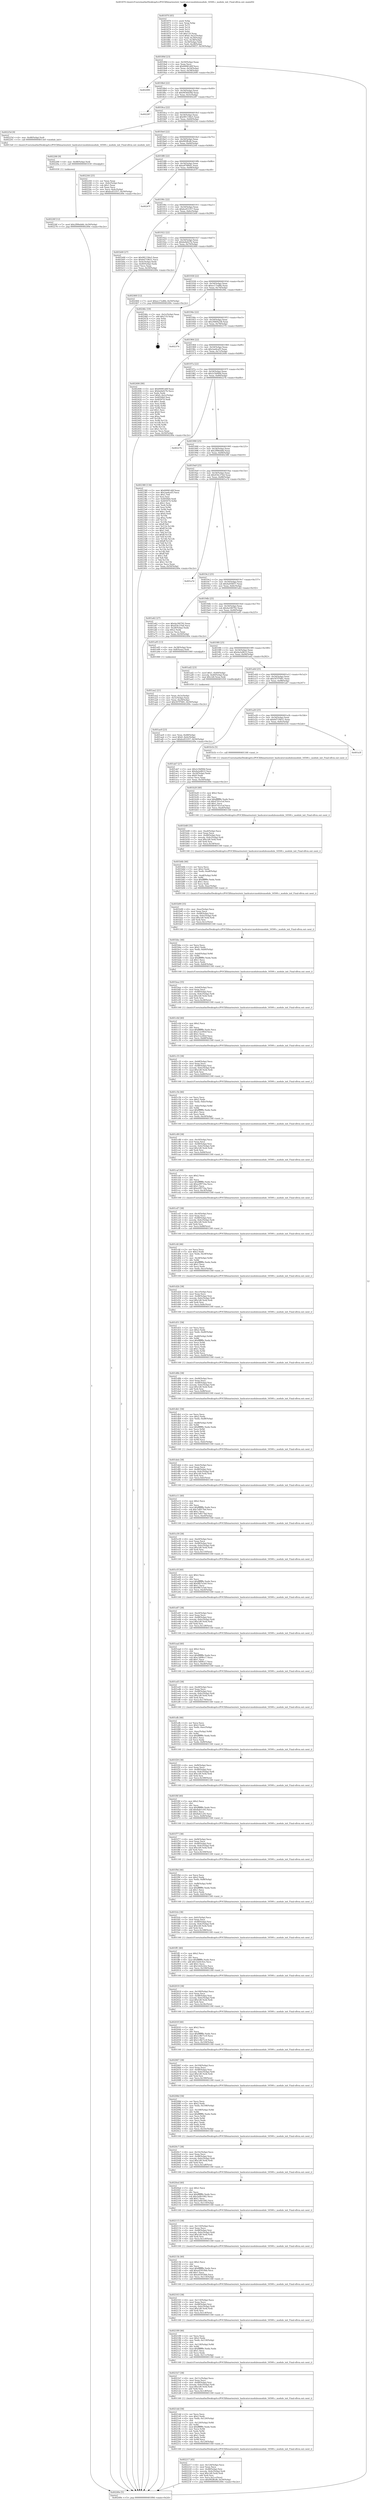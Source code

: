 digraph "0x401870" {
  label = "0x401870 (/mnt/c/Users/mathe/Desktop/tcc/POCII/binaries/extr_hashcatsrcmodulesmodule_16500.c_module_init_Final-ollvm.out::main(0))"
  labelloc = "t"
  node[shape=record]

  Entry [label="",width=0.3,height=0.3,shape=circle,fillcolor=black,style=filled]
  "0x40189d" [label="{
     0x40189d [23]\l
     | [instrs]\l
     &nbsp;&nbsp;0x40189d \<+3\>: mov -0x50(%rbp),%eax\l
     &nbsp;&nbsp;0x4018a0 \<+2\>: mov %eax,%ecx\l
     &nbsp;&nbsp;0x4018a2 \<+6\>: sub $0x84961d0f,%ecx\l
     &nbsp;&nbsp;0x4018a8 \<+3\>: mov %eax,-0x54(%rbp)\l
     &nbsp;&nbsp;0x4018ab \<+3\>: mov %ecx,-0x58(%rbp)\l
     &nbsp;&nbsp;0x4018ae \<+6\>: je 0000000000402490 \<main+0xc20\>\l
  }"]
  "0x402490" [label="{
     0x402490\l
  }", style=dashed]
  "0x4018b4" [label="{
     0x4018b4 [22]\l
     | [instrs]\l
     &nbsp;&nbsp;0x4018b4 \<+5\>: jmp 00000000004018b9 \<main+0x49\>\l
     &nbsp;&nbsp;0x4018b9 \<+3\>: mov -0x54(%rbp),%eax\l
     &nbsp;&nbsp;0x4018bc \<+5\>: sub $0x9456d59d,%eax\l
     &nbsp;&nbsp;0x4018c1 \<+3\>: mov %eax,-0x5c(%rbp)\l
     &nbsp;&nbsp;0x4018c4 \<+6\>: je 0000000000402287 \<main+0xa17\>\l
  }"]
  Exit [label="",width=0.3,height=0.3,shape=circle,fillcolor=black,style=filled,peripheries=2]
  "0x402287" [label="{
     0x402287\l
  }", style=dashed]
  "0x4018ca" [label="{
     0x4018ca [22]\l
     | [instrs]\l
     &nbsp;&nbsp;0x4018ca \<+5\>: jmp 00000000004018cf \<main+0x5f\>\l
     &nbsp;&nbsp;0x4018cf \<+3\>: mov -0x54(%rbp),%eax\l
     &nbsp;&nbsp;0x4018d2 \<+5\>: sub $0x991336e5,%eax\l
     &nbsp;&nbsp;0x4018d7 \<+3\>: mov %eax,-0x60(%rbp)\l
     &nbsp;&nbsp;0x4018da \<+6\>: je 000000000040225d \<main+0x9ed\>\l
  }"]
  "0x40226f" [label="{
     0x40226f [12]\l
     | [instrs]\l
     &nbsp;&nbsp;0x40226f \<+7\>: movl $0x2f99eb8d,-0x50(%rbp)\l
     &nbsp;&nbsp;0x402276 \<+5\>: jmp 000000000040249e \<main+0xc2e\>\l
  }"]
  "0x40225d" [label="{
     0x40225d [9]\l
     | [instrs]\l
     &nbsp;&nbsp;0x40225d \<+4\>: mov -0x48(%rbp),%rdi\l
     &nbsp;&nbsp;0x402261 \<+5\>: call 00000000004013e0 \<module_init\>\l
     | [calls]\l
     &nbsp;&nbsp;0x4013e0 \{1\} (/mnt/c/Users/mathe/Desktop/tcc/POCII/binaries/extr_hashcatsrcmodulesmodule_16500.c_module_init_Final-ollvm.out::module_init)\l
  }"]
  "0x4018e0" [label="{
     0x4018e0 [22]\l
     | [instrs]\l
     &nbsp;&nbsp;0x4018e0 \<+5\>: jmp 00000000004018e5 \<main+0x75\>\l
     &nbsp;&nbsp;0x4018e5 \<+3\>: mov -0x54(%rbp),%eax\l
     &nbsp;&nbsp;0x4018e8 \<+5\>: sub $0x992ffcd6,%eax\l
     &nbsp;&nbsp;0x4018ed \<+3\>: mov %eax,-0x64(%rbp)\l
     &nbsp;&nbsp;0x4018f0 \<+6\>: je 0000000000402244 \<main+0x9d4\>\l
  }"]
  "0x402266" [label="{
     0x402266 [9]\l
     | [instrs]\l
     &nbsp;&nbsp;0x402266 \<+4\>: mov -0x48(%rbp),%rdi\l
     &nbsp;&nbsp;0x40226a \<+5\>: call 0000000000401030 \<free@plt\>\l
     | [calls]\l
     &nbsp;&nbsp;0x401030 \{1\} (unknown)\l
  }"]
  "0x402244" [label="{
     0x402244 [25]\l
     | [instrs]\l
     &nbsp;&nbsp;0x402244 \<+2\>: xor %eax,%eax\l
     &nbsp;&nbsp;0x402246 \<+3\>: mov -0x4c(%rbp),%ecx\l
     &nbsp;&nbsp;0x402249 \<+3\>: sub $0x1,%eax\l
     &nbsp;&nbsp;0x40224c \<+2\>: sub %eax,%ecx\l
     &nbsp;&nbsp;0x40224e \<+3\>: mov %ecx,-0x4c(%rbp)\l
     &nbsp;&nbsp;0x402251 \<+7\>: movl $0xbcd53357,-0x50(%rbp)\l
     &nbsp;&nbsp;0x402258 \<+5\>: jmp 000000000040249e \<main+0xc2e\>\l
  }"]
  "0x4018f6" [label="{
     0x4018f6 [22]\l
     | [instrs]\l
     &nbsp;&nbsp;0x4018f6 \<+5\>: jmp 00000000004018fb \<main+0x8b\>\l
     &nbsp;&nbsp;0x4018fb \<+3\>: mov -0x54(%rbp),%eax\l
     &nbsp;&nbsp;0x4018fe \<+5\>: sub $0xa978f0d1,%eax\l
     &nbsp;&nbsp;0x401903 \<+3\>: mov %eax,-0x68(%rbp)\l
     &nbsp;&nbsp;0x401906 \<+6\>: je 000000000040247f \<main+0xc0f\>\l
  }"]
  "0x402217" [label="{
     0x402217 [45]\l
     | [instrs]\l
     &nbsp;&nbsp;0x402217 \<+6\>: mov -0x124(%rbp),%ecx\l
     &nbsp;&nbsp;0x40221d \<+3\>: imul %eax,%ecx\l
     &nbsp;&nbsp;0x402220 \<+4\>: mov -0x48(%rbp),%rsi\l
     &nbsp;&nbsp;0x402224 \<+4\>: movslq -0x4c(%rbp),%rdi\l
     &nbsp;&nbsp;0x402228 \<+7\>: imul $0x1d0,%rdi,%rdi\l
     &nbsp;&nbsp;0x40222f \<+3\>: add %rdi,%rsi\l
     &nbsp;&nbsp;0x402232 \<+6\>: mov %ecx,0x1cc(%rsi)\l
     &nbsp;&nbsp;0x402238 \<+7\>: movl $0x992ffcd6,-0x50(%rbp)\l
     &nbsp;&nbsp;0x40223f \<+5\>: jmp 000000000040249e \<main+0xc2e\>\l
  }"]
  "0x40247f" [label="{
     0x40247f\l
  }", style=dashed]
  "0x40190c" [label="{
     0x40190c [22]\l
     | [instrs]\l
     &nbsp;&nbsp;0x40190c \<+5\>: jmp 0000000000401911 \<main+0xa1\>\l
     &nbsp;&nbsp;0x401911 \<+3\>: mov -0x54(%rbp),%eax\l
     &nbsp;&nbsp;0x401914 \<+5\>: sub $0xbcd53357,%eax\l
     &nbsp;&nbsp;0x401919 \<+3\>: mov %eax,-0x6c(%rbp)\l
     &nbsp;&nbsp;0x40191c \<+6\>: je 0000000000401b00 \<main+0x290\>\l
  }"]
  "0x4021dd" [label="{
     0x4021dd [58]\l
     | [instrs]\l
     &nbsp;&nbsp;0x4021dd \<+2\>: xor %ecx,%ecx\l
     &nbsp;&nbsp;0x4021df \<+5\>: mov $0x2,%edx\l
     &nbsp;&nbsp;0x4021e4 \<+6\>: mov %edx,-0x120(%rbp)\l
     &nbsp;&nbsp;0x4021ea \<+1\>: cltd\l
     &nbsp;&nbsp;0x4021eb \<+7\>: mov -0x120(%rbp),%r8d\l
     &nbsp;&nbsp;0x4021f2 \<+3\>: idiv %r8d\l
     &nbsp;&nbsp;0x4021f5 \<+6\>: imul $0xfffffffe,%edx,%edx\l
     &nbsp;&nbsp;0x4021fb \<+3\>: mov %ecx,%r9d\l
     &nbsp;&nbsp;0x4021fe \<+3\>: sub %edx,%r9d\l
     &nbsp;&nbsp;0x402201 \<+2\>: mov %ecx,%edx\l
     &nbsp;&nbsp;0x402203 \<+3\>: sub $0x1,%edx\l
     &nbsp;&nbsp;0x402206 \<+3\>: add %edx,%r9d\l
     &nbsp;&nbsp;0x402209 \<+3\>: sub %r9d,%ecx\l
     &nbsp;&nbsp;0x40220c \<+6\>: mov %ecx,-0x124(%rbp)\l
     &nbsp;&nbsp;0x402212 \<+5\>: call 0000000000401160 \<next_i\>\l
     | [calls]\l
     &nbsp;&nbsp;0x401160 \{1\} (/mnt/c/Users/mathe/Desktop/tcc/POCII/binaries/extr_hashcatsrcmodulesmodule_16500.c_module_init_Final-ollvm.out::next_i)\l
  }"]
  "0x401b00" [label="{
     0x401b00 [27]\l
     | [instrs]\l
     &nbsp;&nbsp;0x401b00 \<+5\>: mov $0x991336e5,%eax\l
     &nbsp;&nbsp;0x401b05 \<+5\>: mov $0x6d719b51,%ecx\l
     &nbsp;&nbsp;0x401b0a \<+3\>: mov -0x4c(%rbp),%edx\l
     &nbsp;&nbsp;0x401b0d \<+3\>: cmp -0x40(%rbp),%edx\l
     &nbsp;&nbsp;0x401b10 \<+3\>: cmovl %ecx,%eax\l
     &nbsp;&nbsp;0x401b13 \<+3\>: mov %eax,-0x50(%rbp)\l
     &nbsp;&nbsp;0x401b16 \<+5\>: jmp 000000000040249e \<main+0xc2e\>\l
  }"]
  "0x401922" [label="{
     0x401922 [22]\l
     | [instrs]\l
     &nbsp;&nbsp;0x401922 \<+5\>: jmp 0000000000401927 \<main+0xb7\>\l
     &nbsp;&nbsp;0x401927 \<+3\>: mov -0x54(%rbp),%eax\l
     &nbsp;&nbsp;0x40192a \<+5\>: sub $0xbefa027b,%eax\l
     &nbsp;&nbsp;0x40192f \<+3\>: mov %eax,-0x70(%rbp)\l
     &nbsp;&nbsp;0x401932 \<+6\>: je 0000000000402460 \<main+0xbf0\>\l
  }"]
  "0x4021b7" [label="{
     0x4021b7 [38]\l
     | [instrs]\l
     &nbsp;&nbsp;0x4021b7 \<+6\>: mov -0x11c(%rbp),%ecx\l
     &nbsp;&nbsp;0x4021bd \<+3\>: imul %eax,%ecx\l
     &nbsp;&nbsp;0x4021c0 \<+4\>: mov -0x48(%rbp),%rsi\l
     &nbsp;&nbsp;0x4021c4 \<+4\>: movslq -0x4c(%rbp),%rdi\l
     &nbsp;&nbsp;0x4021c8 \<+7\>: imul $0x1d0,%rdi,%rdi\l
     &nbsp;&nbsp;0x4021cf \<+3\>: add %rdi,%rsi\l
     &nbsp;&nbsp;0x4021d2 \<+6\>: mov %ecx,0x1c8(%rsi)\l
     &nbsp;&nbsp;0x4021d8 \<+5\>: call 0000000000401160 \<next_i\>\l
     | [calls]\l
     &nbsp;&nbsp;0x401160 \{1\} (/mnt/c/Users/mathe/Desktop/tcc/POCII/binaries/extr_hashcatsrcmodulesmodule_16500.c_module_init_Final-ollvm.out::next_i)\l
  }"]
  "0x402460" [label="{
     0x402460 [12]\l
     | [instrs]\l
     &nbsp;&nbsp;0x402460 \<+7\>: movl $0xec17ed6b,-0x50(%rbp)\l
     &nbsp;&nbsp;0x402467 \<+5\>: jmp 000000000040249e \<main+0xc2e\>\l
  }"]
  "0x401938" [label="{
     0x401938 [22]\l
     | [instrs]\l
     &nbsp;&nbsp;0x401938 \<+5\>: jmp 000000000040193d \<main+0xcd\>\l
     &nbsp;&nbsp;0x40193d \<+3\>: mov -0x54(%rbp),%eax\l
     &nbsp;&nbsp;0x401940 \<+5\>: sub $0xec17ed6b,%eax\l
     &nbsp;&nbsp;0x401945 \<+3\>: mov %eax,-0x74(%rbp)\l
     &nbsp;&nbsp;0x401948 \<+6\>: je 000000000040246c \<main+0xbfc\>\l
  }"]
  "0x402189" [label="{
     0x402189 [46]\l
     | [instrs]\l
     &nbsp;&nbsp;0x402189 \<+2\>: xor %ecx,%ecx\l
     &nbsp;&nbsp;0x40218b \<+5\>: mov $0x2,%edx\l
     &nbsp;&nbsp;0x402190 \<+6\>: mov %edx,-0x118(%rbp)\l
     &nbsp;&nbsp;0x402196 \<+1\>: cltd\l
     &nbsp;&nbsp;0x402197 \<+7\>: mov -0x118(%rbp),%r8d\l
     &nbsp;&nbsp;0x40219e \<+3\>: idiv %r8d\l
     &nbsp;&nbsp;0x4021a1 \<+6\>: imul $0xfffffffe,%edx,%edx\l
     &nbsp;&nbsp;0x4021a7 \<+3\>: sub $0x1,%ecx\l
     &nbsp;&nbsp;0x4021aa \<+2\>: sub %ecx,%edx\l
     &nbsp;&nbsp;0x4021ac \<+6\>: mov %edx,-0x11c(%rbp)\l
     &nbsp;&nbsp;0x4021b2 \<+5\>: call 0000000000401160 \<next_i\>\l
     | [calls]\l
     &nbsp;&nbsp;0x401160 \{1\} (/mnt/c/Users/mathe/Desktop/tcc/POCII/binaries/extr_hashcatsrcmodulesmodule_16500.c_module_init_Final-ollvm.out::next_i)\l
  }"]
  "0x40246c" [label="{
     0x40246c [19]\l
     | [instrs]\l
     &nbsp;&nbsp;0x40246c \<+3\>: mov -0x2c(%rbp),%eax\l
     &nbsp;&nbsp;0x40246f \<+7\>: add $0x110,%rsp\l
     &nbsp;&nbsp;0x402476 \<+1\>: pop %rbx\l
     &nbsp;&nbsp;0x402477 \<+2\>: pop %r12\l
     &nbsp;&nbsp;0x402479 \<+2\>: pop %r14\l
     &nbsp;&nbsp;0x40247b \<+2\>: pop %r15\l
     &nbsp;&nbsp;0x40247d \<+1\>: pop %rbp\l
     &nbsp;&nbsp;0x40247e \<+1\>: ret\l
  }"]
  "0x40194e" [label="{
     0x40194e [22]\l
     | [instrs]\l
     &nbsp;&nbsp;0x40194e \<+5\>: jmp 0000000000401953 \<main+0xe3\>\l
     &nbsp;&nbsp;0x401953 \<+3\>: mov -0x54(%rbp),%eax\l
     &nbsp;&nbsp;0x401956 \<+5\>: sub $0x29d04238,%eax\l
     &nbsp;&nbsp;0x40195b \<+3\>: mov %eax,-0x78(%rbp)\l
     &nbsp;&nbsp;0x40195e \<+6\>: je 0000000000402374 \<main+0xb04\>\l
  }"]
  "0x402163" [label="{
     0x402163 [38]\l
     | [instrs]\l
     &nbsp;&nbsp;0x402163 \<+6\>: mov -0x114(%rbp),%ecx\l
     &nbsp;&nbsp;0x402169 \<+3\>: imul %eax,%ecx\l
     &nbsp;&nbsp;0x40216c \<+4\>: mov -0x48(%rbp),%rsi\l
     &nbsp;&nbsp;0x402170 \<+4\>: movslq -0x4c(%rbp),%rdi\l
     &nbsp;&nbsp;0x402174 \<+7\>: imul $0x1d0,%rdi,%rdi\l
     &nbsp;&nbsp;0x40217b \<+3\>: add %rdi,%rsi\l
     &nbsp;&nbsp;0x40217e \<+6\>: mov %ecx,0x1c4(%rsi)\l
     &nbsp;&nbsp;0x402184 \<+5\>: call 0000000000401160 \<next_i\>\l
     | [calls]\l
     &nbsp;&nbsp;0x401160 \{1\} (/mnt/c/Users/mathe/Desktop/tcc/POCII/binaries/extr_hashcatsrcmodulesmodule_16500.c_module_init_Final-ollvm.out::next_i)\l
  }"]
  "0x402374" [label="{
     0x402374\l
  }", style=dashed]
  "0x401964" [label="{
     0x401964 [22]\l
     | [instrs]\l
     &nbsp;&nbsp;0x401964 \<+5\>: jmp 0000000000401969 \<main+0xf9\>\l
     &nbsp;&nbsp;0x401969 \<+3\>: mov -0x54(%rbp),%eax\l
     &nbsp;&nbsp;0x40196c \<+5\>: sub $0x2ae6cef3,%eax\l
     &nbsp;&nbsp;0x401971 \<+3\>: mov %eax,-0x7c(%rbp)\l
     &nbsp;&nbsp;0x401974 \<+6\>: je 0000000000402406 \<main+0xb96\>\l
  }"]
  "0x40213b" [label="{
     0x40213b [40]\l
     | [instrs]\l
     &nbsp;&nbsp;0x40213b \<+5\>: mov $0x2,%ecx\l
     &nbsp;&nbsp;0x402140 \<+1\>: cltd\l
     &nbsp;&nbsp;0x402141 \<+2\>: idiv %ecx\l
     &nbsp;&nbsp;0x402143 \<+6\>: imul $0xfffffffe,%edx,%ecx\l
     &nbsp;&nbsp;0x402149 \<+6\>: add $0xa45910bb,%ecx\l
     &nbsp;&nbsp;0x40214f \<+3\>: add $0x1,%ecx\l
     &nbsp;&nbsp;0x402152 \<+6\>: sub $0xa45910bb,%ecx\l
     &nbsp;&nbsp;0x402158 \<+6\>: mov %ecx,-0x114(%rbp)\l
     &nbsp;&nbsp;0x40215e \<+5\>: call 0000000000401160 \<next_i\>\l
     | [calls]\l
     &nbsp;&nbsp;0x401160 \{1\} (/mnt/c/Users/mathe/Desktop/tcc/POCII/binaries/extr_hashcatsrcmodulesmodule_16500.c_module_init_Final-ollvm.out::next_i)\l
  }"]
  "0x402406" [label="{
     0x402406 [90]\l
     | [instrs]\l
     &nbsp;&nbsp;0x402406 \<+5\>: mov $0x84961d0f,%eax\l
     &nbsp;&nbsp;0x40240b \<+5\>: mov $0xbefa027b,%ecx\l
     &nbsp;&nbsp;0x402410 \<+2\>: xor %edx,%edx\l
     &nbsp;&nbsp;0x402412 \<+7\>: movl $0x0,-0x2c(%rbp)\l
     &nbsp;&nbsp;0x402419 \<+7\>: mov 0x4050b4,%esi\l
     &nbsp;&nbsp;0x402420 \<+7\>: mov 0x405074,%edi\l
     &nbsp;&nbsp;0x402427 \<+3\>: sub $0x1,%edx\l
     &nbsp;&nbsp;0x40242a \<+3\>: mov %esi,%r8d\l
     &nbsp;&nbsp;0x40242d \<+3\>: add %edx,%r8d\l
     &nbsp;&nbsp;0x402430 \<+4\>: imul %r8d,%esi\l
     &nbsp;&nbsp;0x402434 \<+3\>: and $0x1,%esi\l
     &nbsp;&nbsp;0x402437 \<+3\>: cmp $0x0,%esi\l
     &nbsp;&nbsp;0x40243a \<+4\>: sete %r9b\l
     &nbsp;&nbsp;0x40243e \<+3\>: cmp $0xa,%edi\l
     &nbsp;&nbsp;0x402441 \<+4\>: setl %r10b\l
     &nbsp;&nbsp;0x402445 \<+3\>: mov %r9b,%r11b\l
     &nbsp;&nbsp;0x402448 \<+3\>: and %r10b,%r11b\l
     &nbsp;&nbsp;0x40244b \<+3\>: xor %r10b,%r9b\l
     &nbsp;&nbsp;0x40244e \<+3\>: or %r9b,%r11b\l
     &nbsp;&nbsp;0x402451 \<+4\>: test $0x1,%r11b\l
     &nbsp;&nbsp;0x402455 \<+3\>: cmovne %ecx,%eax\l
     &nbsp;&nbsp;0x402458 \<+3\>: mov %eax,-0x50(%rbp)\l
     &nbsp;&nbsp;0x40245b \<+5\>: jmp 000000000040249e \<main+0xc2e\>\l
  }"]
  "0x40197a" [label="{
     0x40197a [22]\l
     | [instrs]\l
     &nbsp;&nbsp;0x40197a \<+5\>: jmp 000000000040197f \<main+0x10f\>\l
     &nbsp;&nbsp;0x40197f \<+3\>: mov -0x54(%rbp),%eax\l
     &nbsp;&nbsp;0x401982 \<+5\>: sub $0x2c5bf49d,%eax\l
     &nbsp;&nbsp;0x401987 \<+3\>: mov %eax,-0x80(%rbp)\l
     &nbsp;&nbsp;0x40198a \<+6\>: je 000000000040227b \<main+0xa0b\>\l
  }"]
  "0x402115" [label="{
     0x402115 [38]\l
     | [instrs]\l
     &nbsp;&nbsp;0x402115 \<+6\>: mov -0x110(%rbp),%ecx\l
     &nbsp;&nbsp;0x40211b \<+3\>: imul %eax,%ecx\l
     &nbsp;&nbsp;0x40211e \<+4\>: mov -0x48(%rbp),%rsi\l
     &nbsp;&nbsp;0x402122 \<+4\>: movslq -0x4c(%rbp),%rdi\l
     &nbsp;&nbsp;0x402126 \<+7\>: imul $0x1d0,%rdi,%rdi\l
     &nbsp;&nbsp;0x40212d \<+3\>: add %rdi,%rsi\l
     &nbsp;&nbsp;0x402130 \<+6\>: mov %ecx,0x1c0(%rsi)\l
     &nbsp;&nbsp;0x402136 \<+5\>: call 0000000000401160 \<next_i\>\l
     | [calls]\l
     &nbsp;&nbsp;0x401160 \{1\} (/mnt/c/Users/mathe/Desktop/tcc/POCII/binaries/extr_hashcatsrcmodulesmodule_16500.c_module_init_Final-ollvm.out::next_i)\l
  }"]
  "0x40227b" [label="{
     0x40227b\l
  }", style=dashed]
  "0x401990" [label="{
     0x401990 [25]\l
     | [instrs]\l
     &nbsp;&nbsp;0x401990 \<+5\>: jmp 0000000000401995 \<main+0x125\>\l
     &nbsp;&nbsp;0x401995 \<+3\>: mov -0x54(%rbp),%eax\l
     &nbsp;&nbsp;0x401998 \<+5\>: sub $0x2f99eb8d,%eax\l
     &nbsp;&nbsp;0x40199d \<+6\>: mov %eax,-0x84(%rbp)\l
     &nbsp;&nbsp;0x4019a3 \<+6\>: je 0000000000402380 \<main+0xb10\>\l
  }"]
  "0x4020ed" [label="{
     0x4020ed [40]\l
     | [instrs]\l
     &nbsp;&nbsp;0x4020ed \<+5\>: mov $0x2,%ecx\l
     &nbsp;&nbsp;0x4020f2 \<+1\>: cltd\l
     &nbsp;&nbsp;0x4020f3 \<+2\>: idiv %ecx\l
     &nbsp;&nbsp;0x4020f5 \<+6\>: imul $0xfffffffe,%edx,%ecx\l
     &nbsp;&nbsp;0x4020fb \<+6\>: sub $0x2a0b1082,%ecx\l
     &nbsp;&nbsp;0x402101 \<+3\>: add $0x1,%ecx\l
     &nbsp;&nbsp;0x402104 \<+6\>: add $0x2a0b1082,%ecx\l
     &nbsp;&nbsp;0x40210a \<+6\>: mov %ecx,-0x110(%rbp)\l
     &nbsp;&nbsp;0x402110 \<+5\>: call 0000000000401160 \<next_i\>\l
     | [calls]\l
     &nbsp;&nbsp;0x401160 \{1\} (/mnt/c/Users/mathe/Desktop/tcc/POCII/binaries/extr_hashcatsrcmodulesmodule_16500.c_module_init_Final-ollvm.out::next_i)\l
  }"]
  "0x402380" [label="{
     0x402380 [134]\l
     | [instrs]\l
     &nbsp;&nbsp;0x402380 \<+5\>: mov $0x84961d0f,%eax\l
     &nbsp;&nbsp;0x402385 \<+5\>: mov $0x2ae6cef3,%ecx\l
     &nbsp;&nbsp;0x40238a \<+2\>: mov $0x1,%dl\l
     &nbsp;&nbsp;0x40238c \<+2\>: xor %esi,%esi\l
     &nbsp;&nbsp;0x40238e \<+7\>: mov 0x4050b4,%edi\l
     &nbsp;&nbsp;0x402395 \<+8\>: mov 0x405074,%r8d\l
     &nbsp;&nbsp;0x40239d \<+3\>: sub $0x1,%esi\l
     &nbsp;&nbsp;0x4023a0 \<+3\>: mov %edi,%r9d\l
     &nbsp;&nbsp;0x4023a3 \<+3\>: add %esi,%r9d\l
     &nbsp;&nbsp;0x4023a6 \<+4\>: imul %r9d,%edi\l
     &nbsp;&nbsp;0x4023aa \<+3\>: and $0x1,%edi\l
     &nbsp;&nbsp;0x4023ad \<+3\>: cmp $0x0,%edi\l
     &nbsp;&nbsp;0x4023b0 \<+4\>: sete %r10b\l
     &nbsp;&nbsp;0x4023b4 \<+4\>: cmp $0xa,%r8d\l
     &nbsp;&nbsp;0x4023b8 \<+4\>: setl %r11b\l
     &nbsp;&nbsp;0x4023bc \<+3\>: mov %r10b,%bl\l
     &nbsp;&nbsp;0x4023bf \<+3\>: xor $0xff,%bl\l
     &nbsp;&nbsp;0x4023c2 \<+3\>: mov %r11b,%r14b\l
     &nbsp;&nbsp;0x4023c5 \<+4\>: xor $0xff,%r14b\l
     &nbsp;&nbsp;0x4023c9 \<+3\>: xor $0x1,%dl\l
     &nbsp;&nbsp;0x4023cc \<+3\>: mov %bl,%r15b\l
     &nbsp;&nbsp;0x4023cf \<+4\>: and $0xff,%r15b\l
     &nbsp;&nbsp;0x4023d3 \<+3\>: and %dl,%r10b\l
     &nbsp;&nbsp;0x4023d6 \<+3\>: mov %r14b,%r12b\l
     &nbsp;&nbsp;0x4023d9 \<+4\>: and $0xff,%r12b\l
     &nbsp;&nbsp;0x4023dd \<+3\>: and %dl,%r11b\l
     &nbsp;&nbsp;0x4023e0 \<+3\>: or %r10b,%r15b\l
     &nbsp;&nbsp;0x4023e3 \<+3\>: or %r11b,%r12b\l
     &nbsp;&nbsp;0x4023e6 \<+3\>: xor %r12b,%r15b\l
     &nbsp;&nbsp;0x4023e9 \<+3\>: or %r14b,%bl\l
     &nbsp;&nbsp;0x4023ec \<+3\>: xor $0xff,%bl\l
     &nbsp;&nbsp;0x4023ef \<+3\>: or $0x1,%dl\l
     &nbsp;&nbsp;0x4023f2 \<+2\>: and %dl,%bl\l
     &nbsp;&nbsp;0x4023f4 \<+3\>: or %bl,%r15b\l
     &nbsp;&nbsp;0x4023f7 \<+4\>: test $0x1,%r15b\l
     &nbsp;&nbsp;0x4023fb \<+3\>: cmovne %ecx,%eax\l
     &nbsp;&nbsp;0x4023fe \<+3\>: mov %eax,-0x50(%rbp)\l
     &nbsp;&nbsp;0x402401 \<+5\>: jmp 000000000040249e \<main+0xc2e\>\l
  }"]
  "0x4019a9" [label="{
     0x4019a9 [25]\l
     | [instrs]\l
     &nbsp;&nbsp;0x4019a9 \<+5\>: jmp 00000000004019ae \<main+0x13e\>\l
     &nbsp;&nbsp;0x4019ae \<+3\>: mov -0x54(%rbp),%eax\l
     &nbsp;&nbsp;0x4019b1 \<+5\>: sub $0x454c37b4,%eax\l
     &nbsp;&nbsp;0x4019b6 \<+6\>: mov %eax,-0x88(%rbp)\l
     &nbsp;&nbsp;0x4019bc \<+6\>: je 0000000000401a7d \<main+0x20d\>\l
  }"]
  "0x4020c7" [label="{
     0x4020c7 [38]\l
     | [instrs]\l
     &nbsp;&nbsp;0x4020c7 \<+6\>: mov -0x10c(%rbp),%ecx\l
     &nbsp;&nbsp;0x4020cd \<+3\>: imul %eax,%ecx\l
     &nbsp;&nbsp;0x4020d0 \<+4\>: mov -0x48(%rbp),%rsi\l
     &nbsp;&nbsp;0x4020d4 \<+4\>: movslq -0x4c(%rbp),%rdi\l
     &nbsp;&nbsp;0x4020d8 \<+7\>: imul $0x1d0,%rdi,%rdi\l
     &nbsp;&nbsp;0x4020df \<+3\>: add %rdi,%rsi\l
     &nbsp;&nbsp;0x4020e2 \<+6\>: mov %ecx,0x1a8(%rsi)\l
     &nbsp;&nbsp;0x4020e8 \<+5\>: call 0000000000401160 \<next_i\>\l
     | [calls]\l
     &nbsp;&nbsp;0x401160 \{1\} (/mnt/c/Users/mathe/Desktop/tcc/POCII/binaries/extr_hashcatsrcmodulesmodule_16500.c_module_init_Final-ollvm.out::next_i)\l
  }"]
  "0x401a7d" [label="{
     0x401a7d\l
  }", style=dashed]
  "0x4019c2" [label="{
     0x4019c2 [25]\l
     | [instrs]\l
     &nbsp;&nbsp;0x4019c2 \<+5\>: jmp 00000000004019c7 \<main+0x157\>\l
     &nbsp;&nbsp;0x4019c7 \<+3\>: mov -0x54(%rbp),%eax\l
     &nbsp;&nbsp;0x4019ca \<+5\>: sub $0x4a056f37,%eax\l
     &nbsp;&nbsp;0x4019cf \<+6\>: mov %eax,-0x8c(%rbp)\l
     &nbsp;&nbsp;0x4019d5 \<+6\>: je 0000000000401a62 \<main+0x1f2\>\l
  }"]
  "0x40208d" [label="{
     0x40208d [58]\l
     | [instrs]\l
     &nbsp;&nbsp;0x40208d \<+2\>: xor %ecx,%ecx\l
     &nbsp;&nbsp;0x40208f \<+5\>: mov $0x2,%edx\l
     &nbsp;&nbsp;0x402094 \<+6\>: mov %edx,-0x108(%rbp)\l
     &nbsp;&nbsp;0x40209a \<+1\>: cltd\l
     &nbsp;&nbsp;0x40209b \<+7\>: mov -0x108(%rbp),%r8d\l
     &nbsp;&nbsp;0x4020a2 \<+3\>: idiv %r8d\l
     &nbsp;&nbsp;0x4020a5 \<+6\>: imul $0xfffffffe,%edx,%edx\l
     &nbsp;&nbsp;0x4020ab \<+3\>: mov %ecx,%r9d\l
     &nbsp;&nbsp;0x4020ae \<+3\>: sub %edx,%r9d\l
     &nbsp;&nbsp;0x4020b1 \<+2\>: mov %ecx,%edx\l
     &nbsp;&nbsp;0x4020b3 \<+3\>: sub $0x1,%edx\l
     &nbsp;&nbsp;0x4020b6 \<+3\>: add %edx,%r9d\l
     &nbsp;&nbsp;0x4020b9 \<+3\>: sub %r9d,%ecx\l
     &nbsp;&nbsp;0x4020bc \<+6\>: mov %ecx,-0x10c(%rbp)\l
     &nbsp;&nbsp;0x4020c2 \<+5\>: call 0000000000401160 \<next_i\>\l
     | [calls]\l
     &nbsp;&nbsp;0x401160 \{1\} (/mnt/c/Users/mathe/Desktop/tcc/POCII/binaries/extr_hashcatsrcmodulesmodule_16500.c_module_init_Final-ollvm.out::next_i)\l
  }"]
  "0x401a62" [label="{
     0x401a62 [27]\l
     | [instrs]\l
     &nbsp;&nbsp;0x401a62 \<+5\>: mov $0x4a180792,%eax\l
     &nbsp;&nbsp;0x401a67 \<+5\>: mov $0x454c37b4,%ecx\l
     &nbsp;&nbsp;0x401a6c \<+3\>: mov -0x28(%rbp),%edx\l
     &nbsp;&nbsp;0x401a6f \<+3\>: cmp $0x2,%edx\l
     &nbsp;&nbsp;0x401a72 \<+3\>: cmovne %ecx,%eax\l
     &nbsp;&nbsp;0x401a75 \<+3\>: mov %eax,-0x50(%rbp)\l
     &nbsp;&nbsp;0x401a78 \<+5\>: jmp 000000000040249e \<main+0xc2e\>\l
  }"]
  "0x4019db" [label="{
     0x4019db [25]\l
     | [instrs]\l
     &nbsp;&nbsp;0x4019db \<+5\>: jmp 00000000004019e0 \<main+0x170\>\l
     &nbsp;&nbsp;0x4019e0 \<+3\>: mov -0x54(%rbp),%eax\l
     &nbsp;&nbsp;0x4019e3 \<+5\>: sub $0x4a180792,%eax\l
     &nbsp;&nbsp;0x4019e8 \<+6\>: mov %eax,-0x90(%rbp)\l
     &nbsp;&nbsp;0x4019ee \<+6\>: je 0000000000401a95 \<main+0x225\>\l
  }"]
  "0x40249e" [label="{
     0x40249e [5]\l
     | [instrs]\l
     &nbsp;&nbsp;0x40249e \<+5\>: jmp 000000000040189d \<main+0x2d\>\l
  }"]
  "0x401870" [label="{
     0x401870 [45]\l
     | [instrs]\l
     &nbsp;&nbsp;0x401870 \<+1\>: push %rbp\l
     &nbsp;&nbsp;0x401871 \<+3\>: mov %rsp,%rbp\l
     &nbsp;&nbsp;0x401874 \<+2\>: push %r15\l
     &nbsp;&nbsp;0x401876 \<+2\>: push %r14\l
     &nbsp;&nbsp;0x401878 \<+2\>: push %r12\l
     &nbsp;&nbsp;0x40187a \<+1\>: push %rbx\l
     &nbsp;&nbsp;0x40187b \<+7\>: sub $0x110,%rsp\l
     &nbsp;&nbsp;0x401882 \<+7\>: movl $0x0,-0x2c(%rbp)\l
     &nbsp;&nbsp;0x401889 \<+3\>: mov %edi,-0x30(%rbp)\l
     &nbsp;&nbsp;0x40188c \<+4\>: mov %rsi,-0x38(%rbp)\l
     &nbsp;&nbsp;0x401890 \<+3\>: mov -0x30(%rbp),%edi\l
     &nbsp;&nbsp;0x401893 \<+3\>: mov %edi,-0x28(%rbp)\l
     &nbsp;&nbsp;0x401896 \<+7\>: movl $0x4a056f37,-0x50(%rbp)\l
  }"]
  "0x402067" [label="{
     0x402067 [38]\l
     | [instrs]\l
     &nbsp;&nbsp;0x402067 \<+6\>: mov -0x104(%rbp),%ecx\l
     &nbsp;&nbsp;0x40206d \<+3\>: imul %eax,%ecx\l
     &nbsp;&nbsp;0x402070 \<+4\>: mov -0x48(%rbp),%rsi\l
     &nbsp;&nbsp;0x402074 \<+4\>: movslq -0x4c(%rbp),%rdi\l
     &nbsp;&nbsp;0x402078 \<+7\>: imul $0x1d0,%rdi,%rdi\l
     &nbsp;&nbsp;0x40207f \<+3\>: add %rdi,%rsi\l
     &nbsp;&nbsp;0x402082 \<+6\>: mov %ecx,0x190(%rsi)\l
     &nbsp;&nbsp;0x402088 \<+5\>: call 0000000000401160 \<next_i\>\l
     | [calls]\l
     &nbsp;&nbsp;0x401160 \{1\} (/mnt/c/Users/mathe/Desktop/tcc/POCII/binaries/extr_hashcatsrcmodulesmodule_16500.c_module_init_Final-ollvm.out::next_i)\l
  }"]
  "0x401a95" [label="{
     0x401a95 [13]\l
     | [instrs]\l
     &nbsp;&nbsp;0x401a95 \<+4\>: mov -0x38(%rbp),%rax\l
     &nbsp;&nbsp;0x401a99 \<+4\>: mov 0x8(%rax),%rdi\l
     &nbsp;&nbsp;0x401a9d \<+5\>: call 0000000000401060 \<atoi@plt\>\l
     | [calls]\l
     &nbsp;&nbsp;0x401060 \{1\} (unknown)\l
  }"]
  "0x4019f4" [label="{
     0x4019f4 [25]\l
     | [instrs]\l
     &nbsp;&nbsp;0x4019f4 \<+5\>: jmp 00000000004019f9 \<main+0x189\>\l
     &nbsp;&nbsp;0x4019f9 \<+3\>: mov -0x54(%rbp),%eax\l
     &nbsp;&nbsp;0x4019fc \<+5\>: sub $0x4a2a9633,%eax\l
     &nbsp;&nbsp;0x401a01 \<+6\>: mov %eax,-0x94(%rbp)\l
     &nbsp;&nbsp;0x401a07 \<+6\>: je 0000000000401ad2 \<main+0x262\>\l
  }"]
  "0x401aa2" [label="{
     0x401aa2 [21]\l
     | [instrs]\l
     &nbsp;&nbsp;0x401aa2 \<+3\>: mov %eax,-0x3c(%rbp)\l
     &nbsp;&nbsp;0x401aa5 \<+3\>: mov -0x3c(%rbp),%eax\l
     &nbsp;&nbsp;0x401aa8 \<+3\>: mov %eax,-0x24(%rbp)\l
     &nbsp;&nbsp;0x401aab \<+7\>: movl $0x507f7681,-0x50(%rbp)\l
     &nbsp;&nbsp;0x401ab2 \<+5\>: jmp 000000000040249e \<main+0xc2e\>\l
  }"]
  "0x40203f" [label="{
     0x40203f [40]\l
     | [instrs]\l
     &nbsp;&nbsp;0x40203f \<+5\>: mov $0x2,%ecx\l
     &nbsp;&nbsp;0x402044 \<+1\>: cltd\l
     &nbsp;&nbsp;0x402045 \<+2\>: idiv %ecx\l
     &nbsp;&nbsp;0x402047 \<+6\>: imul $0xfffffffe,%edx,%ecx\l
     &nbsp;&nbsp;0x40204d \<+6\>: sub $0x1c9b71c9,%ecx\l
     &nbsp;&nbsp;0x402053 \<+3\>: add $0x1,%ecx\l
     &nbsp;&nbsp;0x402056 \<+6\>: add $0x1c9b71c9,%ecx\l
     &nbsp;&nbsp;0x40205c \<+6\>: mov %ecx,-0x104(%rbp)\l
     &nbsp;&nbsp;0x402062 \<+5\>: call 0000000000401160 \<next_i\>\l
     | [calls]\l
     &nbsp;&nbsp;0x401160 \{1\} (/mnt/c/Users/mathe/Desktop/tcc/POCII/binaries/extr_hashcatsrcmodulesmodule_16500.c_module_init_Final-ollvm.out::next_i)\l
  }"]
  "0x401ad2" [label="{
     0x401ad2 [23]\l
     | [instrs]\l
     &nbsp;&nbsp;0x401ad2 \<+7\>: movl $0x1,-0x40(%rbp)\l
     &nbsp;&nbsp;0x401ad9 \<+4\>: movslq -0x40(%rbp),%rax\l
     &nbsp;&nbsp;0x401add \<+7\>: imul $0x1d0,%rax,%rdi\l
     &nbsp;&nbsp;0x401ae4 \<+5\>: call 0000000000401050 \<malloc@plt\>\l
     | [calls]\l
     &nbsp;&nbsp;0x401050 \{1\} (unknown)\l
  }"]
  "0x401a0d" [label="{
     0x401a0d [25]\l
     | [instrs]\l
     &nbsp;&nbsp;0x401a0d \<+5\>: jmp 0000000000401a12 \<main+0x1a2\>\l
     &nbsp;&nbsp;0x401a12 \<+3\>: mov -0x54(%rbp),%eax\l
     &nbsp;&nbsp;0x401a15 \<+5\>: sub $0x507f7681,%eax\l
     &nbsp;&nbsp;0x401a1a \<+6\>: mov %eax,-0x98(%rbp)\l
     &nbsp;&nbsp;0x401a20 \<+6\>: je 0000000000401ab7 \<main+0x247\>\l
  }"]
  "0x402019" [label="{
     0x402019 [38]\l
     | [instrs]\l
     &nbsp;&nbsp;0x402019 \<+6\>: mov -0x100(%rbp),%ecx\l
     &nbsp;&nbsp;0x40201f \<+3\>: imul %eax,%ecx\l
     &nbsp;&nbsp;0x402022 \<+4\>: mov -0x48(%rbp),%rsi\l
     &nbsp;&nbsp;0x402026 \<+4\>: movslq -0x4c(%rbp),%rdi\l
     &nbsp;&nbsp;0x40202a \<+7\>: imul $0x1d0,%rdi,%rdi\l
     &nbsp;&nbsp;0x402031 \<+3\>: add %rdi,%rsi\l
     &nbsp;&nbsp;0x402034 \<+6\>: mov %ecx,0x18c(%rsi)\l
     &nbsp;&nbsp;0x40203a \<+5\>: call 0000000000401160 \<next_i\>\l
     | [calls]\l
     &nbsp;&nbsp;0x401160 \{1\} (/mnt/c/Users/mathe/Desktop/tcc/POCII/binaries/extr_hashcatsrcmodulesmodule_16500.c_module_init_Final-ollvm.out::next_i)\l
  }"]
  "0x401ab7" [label="{
     0x401ab7 [27]\l
     | [instrs]\l
     &nbsp;&nbsp;0x401ab7 \<+5\>: mov $0x2c5bf49d,%eax\l
     &nbsp;&nbsp;0x401abc \<+5\>: mov $0x4a2a9633,%ecx\l
     &nbsp;&nbsp;0x401ac1 \<+3\>: mov -0x24(%rbp),%edx\l
     &nbsp;&nbsp;0x401ac4 \<+3\>: cmp $0x0,%edx\l
     &nbsp;&nbsp;0x401ac7 \<+3\>: cmove %ecx,%eax\l
     &nbsp;&nbsp;0x401aca \<+3\>: mov %eax,-0x50(%rbp)\l
     &nbsp;&nbsp;0x401acd \<+5\>: jmp 000000000040249e \<main+0xc2e\>\l
  }"]
  "0x401a26" [label="{
     0x401a26 [25]\l
     | [instrs]\l
     &nbsp;&nbsp;0x401a26 \<+5\>: jmp 0000000000401a2b \<main+0x1bb\>\l
     &nbsp;&nbsp;0x401a2b \<+3\>: mov -0x54(%rbp),%eax\l
     &nbsp;&nbsp;0x401a2e \<+5\>: sub $0x6d719b51,%eax\l
     &nbsp;&nbsp;0x401a33 \<+6\>: mov %eax,-0x9c(%rbp)\l
     &nbsp;&nbsp;0x401a39 \<+6\>: je 0000000000401b1b \<main+0x2ab\>\l
  }"]
  "0x401ae9" [label="{
     0x401ae9 [23]\l
     | [instrs]\l
     &nbsp;&nbsp;0x401ae9 \<+4\>: mov %rax,-0x48(%rbp)\l
     &nbsp;&nbsp;0x401aed \<+7\>: movl $0x0,-0x4c(%rbp)\l
     &nbsp;&nbsp;0x401af4 \<+7\>: movl $0xbcd53357,-0x50(%rbp)\l
     &nbsp;&nbsp;0x401afb \<+5\>: jmp 000000000040249e \<main+0xc2e\>\l
  }"]
  "0x401ff1" [label="{
     0x401ff1 [40]\l
     | [instrs]\l
     &nbsp;&nbsp;0x401ff1 \<+5\>: mov $0x2,%ecx\l
     &nbsp;&nbsp;0x401ff6 \<+1\>: cltd\l
     &nbsp;&nbsp;0x401ff7 \<+2\>: idiv %ecx\l
     &nbsp;&nbsp;0x401ff9 \<+6\>: imul $0xfffffffe,%edx,%ecx\l
     &nbsp;&nbsp;0x401fff \<+6\>: add $0x1d20c42e,%ecx\l
     &nbsp;&nbsp;0x402005 \<+3\>: add $0x1,%ecx\l
     &nbsp;&nbsp;0x402008 \<+6\>: sub $0x1d20c42e,%ecx\l
     &nbsp;&nbsp;0x40200e \<+6\>: mov %ecx,-0x100(%rbp)\l
     &nbsp;&nbsp;0x402014 \<+5\>: call 0000000000401160 \<next_i\>\l
     | [calls]\l
     &nbsp;&nbsp;0x401160 \{1\} (/mnt/c/Users/mathe/Desktop/tcc/POCII/binaries/extr_hashcatsrcmodulesmodule_16500.c_module_init_Final-ollvm.out::next_i)\l
  }"]
  "0x401b1b" [label="{
     0x401b1b [5]\l
     | [instrs]\l
     &nbsp;&nbsp;0x401b1b \<+5\>: call 0000000000401160 \<next_i\>\l
     | [calls]\l
     &nbsp;&nbsp;0x401160 \{1\} (/mnt/c/Users/mathe/Desktop/tcc/POCII/binaries/extr_hashcatsrcmodulesmodule_16500.c_module_init_Final-ollvm.out::next_i)\l
  }"]
  "0x401a3f" [label="{
     0x401a3f\l
  }", style=dashed]
  "0x401b20" [label="{
     0x401b20 [40]\l
     | [instrs]\l
     &nbsp;&nbsp;0x401b20 \<+5\>: mov $0x2,%ecx\l
     &nbsp;&nbsp;0x401b25 \<+1\>: cltd\l
     &nbsp;&nbsp;0x401b26 \<+2\>: idiv %ecx\l
     &nbsp;&nbsp;0x401b28 \<+6\>: imul $0xfffffffe,%edx,%ecx\l
     &nbsp;&nbsp;0x401b2e \<+6\>: sub $0x4741e1ef,%ecx\l
     &nbsp;&nbsp;0x401b34 \<+3\>: add $0x1,%ecx\l
     &nbsp;&nbsp;0x401b37 \<+6\>: add $0x4741e1ef,%ecx\l
     &nbsp;&nbsp;0x401b3d \<+6\>: mov %ecx,-0xa4(%rbp)\l
     &nbsp;&nbsp;0x401b43 \<+5\>: call 0000000000401160 \<next_i\>\l
     | [calls]\l
     &nbsp;&nbsp;0x401160 \{1\} (/mnt/c/Users/mathe/Desktop/tcc/POCII/binaries/extr_hashcatsrcmodulesmodule_16500.c_module_init_Final-ollvm.out::next_i)\l
  }"]
  "0x401b48" [label="{
     0x401b48 [35]\l
     | [instrs]\l
     &nbsp;&nbsp;0x401b48 \<+6\>: mov -0xa4(%rbp),%ecx\l
     &nbsp;&nbsp;0x401b4e \<+3\>: imul %eax,%ecx\l
     &nbsp;&nbsp;0x401b51 \<+4\>: mov -0x48(%rbp),%rsi\l
     &nbsp;&nbsp;0x401b55 \<+4\>: movslq -0x4c(%rbp),%rdi\l
     &nbsp;&nbsp;0x401b59 \<+7\>: imul $0x1d0,%rdi,%rdi\l
     &nbsp;&nbsp;0x401b60 \<+3\>: add %rdi,%rsi\l
     &nbsp;&nbsp;0x401b63 \<+3\>: mov %ecx,0x18(%rsi)\l
     &nbsp;&nbsp;0x401b66 \<+5\>: call 0000000000401160 \<next_i\>\l
     | [calls]\l
     &nbsp;&nbsp;0x401160 \{1\} (/mnt/c/Users/mathe/Desktop/tcc/POCII/binaries/extr_hashcatsrcmodulesmodule_16500.c_module_init_Final-ollvm.out::next_i)\l
  }"]
  "0x401b6b" [label="{
     0x401b6b [46]\l
     | [instrs]\l
     &nbsp;&nbsp;0x401b6b \<+2\>: xor %ecx,%ecx\l
     &nbsp;&nbsp;0x401b6d \<+5\>: mov $0x2,%edx\l
     &nbsp;&nbsp;0x401b72 \<+6\>: mov %edx,-0xa8(%rbp)\l
     &nbsp;&nbsp;0x401b78 \<+1\>: cltd\l
     &nbsp;&nbsp;0x401b79 \<+7\>: mov -0xa8(%rbp),%r8d\l
     &nbsp;&nbsp;0x401b80 \<+3\>: idiv %r8d\l
     &nbsp;&nbsp;0x401b83 \<+6\>: imul $0xfffffffe,%edx,%edx\l
     &nbsp;&nbsp;0x401b89 \<+3\>: sub $0x1,%ecx\l
     &nbsp;&nbsp;0x401b8c \<+2\>: sub %ecx,%edx\l
     &nbsp;&nbsp;0x401b8e \<+6\>: mov %edx,-0xac(%rbp)\l
     &nbsp;&nbsp;0x401b94 \<+5\>: call 0000000000401160 \<next_i\>\l
     | [calls]\l
     &nbsp;&nbsp;0x401160 \{1\} (/mnt/c/Users/mathe/Desktop/tcc/POCII/binaries/extr_hashcatsrcmodulesmodule_16500.c_module_init_Final-ollvm.out::next_i)\l
  }"]
  "0x401b99" [label="{
     0x401b99 [35]\l
     | [instrs]\l
     &nbsp;&nbsp;0x401b99 \<+6\>: mov -0xac(%rbp),%ecx\l
     &nbsp;&nbsp;0x401b9f \<+3\>: imul %eax,%ecx\l
     &nbsp;&nbsp;0x401ba2 \<+4\>: mov -0x48(%rbp),%rsi\l
     &nbsp;&nbsp;0x401ba6 \<+4\>: movslq -0x4c(%rbp),%rdi\l
     &nbsp;&nbsp;0x401baa \<+7\>: imul $0x1d0,%rdi,%rdi\l
     &nbsp;&nbsp;0x401bb1 \<+3\>: add %rdi,%rsi\l
     &nbsp;&nbsp;0x401bb4 \<+3\>: mov %ecx,0x1c(%rsi)\l
     &nbsp;&nbsp;0x401bb7 \<+5\>: call 0000000000401160 \<next_i\>\l
     | [calls]\l
     &nbsp;&nbsp;0x401160 \{1\} (/mnt/c/Users/mathe/Desktop/tcc/POCII/binaries/extr_hashcatsrcmodulesmodule_16500.c_module_init_Final-ollvm.out::next_i)\l
  }"]
  "0x401bbc" [label="{
     0x401bbc [46]\l
     | [instrs]\l
     &nbsp;&nbsp;0x401bbc \<+2\>: xor %ecx,%ecx\l
     &nbsp;&nbsp;0x401bbe \<+5\>: mov $0x2,%edx\l
     &nbsp;&nbsp;0x401bc3 \<+6\>: mov %edx,-0xb0(%rbp)\l
     &nbsp;&nbsp;0x401bc9 \<+1\>: cltd\l
     &nbsp;&nbsp;0x401bca \<+7\>: mov -0xb0(%rbp),%r8d\l
     &nbsp;&nbsp;0x401bd1 \<+3\>: idiv %r8d\l
     &nbsp;&nbsp;0x401bd4 \<+6\>: imul $0xfffffffe,%edx,%edx\l
     &nbsp;&nbsp;0x401bda \<+3\>: sub $0x1,%ecx\l
     &nbsp;&nbsp;0x401bdd \<+2\>: sub %ecx,%edx\l
     &nbsp;&nbsp;0x401bdf \<+6\>: mov %edx,-0xb4(%rbp)\l
     &nbsp;&nbsp;0x401be5 \<+5\>: call 0000000000401160 \<next_i\>\l
     | [calls]\l
     &nbsp;&nbsp;0x401160 \{1\} (/mnt/c/Users/mathe/Desktop/tcc/POCII/binaries/extr_hashcatsrcmodulesmodule_16500.c_module_init_Final-ollvm.out::next_i)\l
  }"]
  "0x401bea" [label="{
     0x401bea [35]\l
     | [instrs]\l
     &nbsp;&nbsp;0x401bea \<+6\>: mov -0xb4(%rbp),%ecx\l
     &nbsp;&nbsp;0x401bf0 \<+3\>: imul %eax,%ecx\l
     &nbsp;&nbsp;0x401bf3 \<+4\>: mov -0x48(%rbp),%rsi\l
     &nbsp;&nbsp;0x401bf7 \<+4\>: movslq -0x4c(%rbp),%rdi\l
     &nbsp;&nbsp;0x401bfb \<+7\>: imul $0x1d0,%rdi,%rdi\l
     &nbsp;&nbsp;0x401c02 \<+3\>: add %rdi,%rsi\l
     &nbsp;&nbsp;0x401c05 \<+3\>: mov %ecx,0x28(%rsi)\l
     &nbsp;&nbsp;0x401c08 \<+5\>: call 0000000000401160 \<next_i\>\l
     | [calls]\l
     &nbsp;&nbsp;0x401160 \{1\} (/mnt/c/Users/mathe/Desktop/tcc/POCII/binaries/extr_hashcatsrcmodulesmodule_16500.c_module_init_Final-ollvm.out::next_i)\l
  }"]
  "0x401c0d" [label="{
     0x401c0d [40]\l
     | [instrs]\l
     &nbsp;&nbsp;0x401c0d \<+5\>: mov $0x2,%ecx\l
     &nbsp;&nbsp;0x401c12 \<+1\>: cltd\l
     &nbsp;&nbsp;0x401c13 \<+2\>: idiv %ecx\l
     &nbsp;&nbsp;0x401c15 \<+6\>: imul $0xfffffffe,%edx,%ecx\l
     &nbsp;&nbsp;0x401c1b \<+6\>: sub $0x212c092f,%ecx\l
     &nbsp;&nbsp;0x401c21 \<+3\>: add $0x1,%ecx\l
     &nbsp;&nbsp;0x401c24 \<+6\>: add $0x212c092f,%ecx\l
     &nbsp;&nbsp;0x401c2a \<+6\>: mov %ecx,-0xb8(%rbp)\l
     &nbsp;&nbsp;0x401c30 \<+5\>: call 0000000000401160 \<next_i\>\l
     | [calls]\l
     &nbsp;&nbsp;0x401160 \{1\} (/mnt/c/Users/mathe/Desktop/tcc/POCII/binaries/extr_hashcatsrcmodulesmodule_16500.c_module_init_Final-ollvm.out::next_i)\l
  }"]
  "0x401c35" [label="{
     0x401c35 [38]\l
     | [instrs]\l
     &nbsp;&nbsp;0x401c35 \<+6\>: mov -0xb8(%rbp),%ecx\l
     &nbsp;&nbsp;0x401c3b \<+3\>: imul %eax,%ecx\l
     &nbsp;&nbsp;0x401c3e \<+4\>: mov -0x48(%rbp),%rsi\l
     &nbsp;&nbsp;0x401c42 \<+4\>: movslq -0x4c(%rbp),%rdi\l
     &nbsp;&nbsp;0x401c46 \<+7\>: imul $0x1d0,%rdi,%rdi\l
     &nbsp;&nbsp;0x401c4d \<+3\>: add %rdi,%rsi\l
     &nbsp;&nbsp;0x401c50 \<+6\>: mov %ecx,0x80(%rsi)\l
     &nbsp;&nbsp;0x401c56 \<+5\>: call 0000000000401160 \<next_i\>\l
     | [calls]\l
     &nbsp;&nbsp;0x401160 \{1\} (/mnt/c/Users/mathe/Desktop/tcc/POCII/binaries/extr_hashcatsrcmodulesmodule_16500.c_module_init_Final-ollvm.out::next_i)\l
  }"]
  "0x401c5b" [label="{
     0x401c5b [46]\l
     | [instrs]\l
     &nbsp;&nbsp;0x401c5b \<+2\>: xor %ecx,%ecx\l
     &nbsp;&nbsp;0x401c5d \<+5\>: mov $0x2,%edx\l
     &nbsp;&nbsp;0x401c62 \<+6\>: mov %edx,-0xbc(%rbp)\l
     &nbsp;&nbsp;0x401c68 \<+1\>: cltd\l
     &nbsp;&nbsp;0x401c69 \<+7\>: mov -0xbc(%rbp),%r8d\l
     &nbsp;&nbsp;0x401c70 \<+3\>: idiv %r8d\l
     &nbsp;&nbsp;0x401c73 \<+6\>: imul $0xfffffffe,%edx,%edx\l
     &nbsp;&nbsp;0x401c79 \<+3\>: sub $0x1,%ecx\l
     &nbsp;&nbsp;0x401c7c \<+2\>: sub %ecx,%edx\l
     &nbsp;&nbsp;0x401c7e \<+6\>: mov %edx,-0xc0(%rbp)\l
     &nbsp;&nbsp;0x401c84 \<+5\>: call 0000000000401160 \<next_i\>\l
     | [calls]\l
     &nbsp;&nbsp;0x401160 \{1\} (/mnt/c/Users/mathe/Desktop/tcc/POCII/binaries/extr_hashcatsrcmodulesmodule_16500.c_module_init_Final-ollvm.out::next_i)\l
  }"]
  "0x401c89" [label="{
     0x401c89 [38]\l
     | [instrs]\l
     &nbsp;&nbsp;0x401c89 \<+6\>: mov -0xc0(%rbp),%ecx\l
     &nbsp;&nbsp;0x401c8f \<+3\>: imul %eax,%ecx\l
     &nbsp;&nbsp;0x401c92 \<+4\>: mov -0x48(%rbp),%rsi\l
     &nbsp;&nbsp;0x401c96 \<+4\>: movslq -0x4c(%rbp),%rdi\l
     &nbsp;&nbsp;0x401c9a \<+7\>: imul $0x1d0,%rdi,%rdi\l
     &nbsp;&nbsp;0x401ca1 \<+3\>: add %rdi,%rsi\l
     &nbsp;&nbsp;0x401ca4 \<+6\>: mov %ecx,0x84(%rsi)\l
     &nbsp;&nbsp;0x401caa \<+5\>: call 0000000000401160 \<next_i\>\l
     | [calls]\l
     &nbsp;&nbsp;0x401160 \{1\} (/mnt/c/Users/mathe/Desktop/tcc/POCII/binaries/extr_hashcatsrcmodulesmodule_16500.c_module_init_Final-ollvm.out::next_i)\l
  }"]
  "0x401caf" [label="{
     0x401caf [40]\l
     | [instrs]\l
     &nbsp;&nbsp;0x401caf \<+5\>: mov $0x2,%ecx\l
     &nbsp;&nbsp;0x401cb4 \<+1\>: cltd\l
     &nbsp;&nbsp;0x401cb5 \<+2\>: idiv %ecx\l
     &nbsp;&nbsp;0x401cb7 \<+6\>: imul $0xfffffffe,%edx,%ecx\l
     &nbsp;&nbsp;0x401cbd \<+6\>: sub $0xa2f971ba,%ecx\l
     &nbsp;&nbsp;0x401cc3 \<+3\>: add $0x1,%ecx\l
     &nbsp;&nbsp;0x401cc6 \<+6\>: add $0xa2f971ba,%ecx\l
     &nbsp;&nbsp;0x401ccc \<+6\>: mov %ecx,-0xc4(%rbp)\l
     &nbsp;&nbsp;0x401cd2 \<+5\>: call 0000000000401160 \<next_i\>\l
     | [calls]\l
     &nbsp;&nbsp;0x401160 \{1\} (/mnt/c/Users/mathe/Desktop/tcc/POCII/binaries/extr_hashcatsrcmodulesmodule_16500.c_module_init_Final-ollvm.out::next_i)\l
  }"]
  "0x401cd7" [label="{
     0x401cd7 [38]\l
     | [instrs]\l
     &nbsp;&nbsp;0x401cd7 \<+6\>: mov -0xc4(%rbp),%ecx\l
     &nbsp;&nbsp;0x401cdd \<+3\>: imul %eax,%ecx\l
     &nbsp;&nbsp;0x401ce0 \<+4\>: mov -0x48(%rbp),%rsi\l
     &nbsp;&nbsp;0x401ce4 \<+4\>: movslq -0x4c(%rbp),%rdi\l
     &nbsp;&nbsp;0x401ce8 \<+7\>: imul $0x1d0,%rdi,%rdi\l
     &nbsp;&nbsp;0x401cef \<+3\>: add %rdi,%rsi\l
     &nbsp;&nbsp;0x401cf2 \<+6\>: mov %ecx,0x88(%rsi)\l
     &nbsp;&nbsp;0x401cf8 \<+5\>: call 0000000000401160 \<next_i\>\l
     | [calls]\l
     &nbsp;&nbsp;0x401160 \{1\} (/mnt/c/Users/mathe/Desktop/tcc/POCII/binaries/extr_hashcatsrcmodulesmodule_16500.c_module_init_Final-ollvm.out::next_i)\l
  }"]
  "0x401cfd" [label="{
     0x401cfd [46]\l
     | [instrs]\l
     &nbsp;&nbsp;0x401cfd \<+2\>: xor %ecx,%ecx\l
     &nbsp;&nbsp;0x401cff \<+5\>: mov $0x2,%edx\l
     &nbsp;&nbsp;0x401d04 \<+6\>: mov %edx,-0xc8(%rbp)\l
     &nbsp;&nbsp;0x401d0a \<+1\>: cltd\l
     &nbsp;&nbsp;0x401d0b \<+7\>: mov -0xc8(%rbp),%r8d\l
     &nbsp;&nbsp;0x401d12 \<+3\>: idiv %r8d\l
     &nbsp;&nbsp;0x401d15 \<+6\>: imul $0xfffffffe,%edx,%edx\l
     &nbsp;&nbsp;0x401d1b \<+3\>: sub $0x1,%ecx\l
     &nbsp;&nbsp;0x401d1e \<+2\>: sub %ecx,%edx\l
     &nbsp;&nbsp;0x401d20 \<+6\>: mov %edx,-0xcc(%rbp)\l
     &nbsp;&nbsp;0x401d26 \<+5\>: call 0000000000401160 \<next_i\>\l
     | [calls]\l
     &nbsp;&nbsp;0x401160 \{1\} (/mnt/c/Users/mathe/Desktop/tcc/POCII/binaries/extr_hashcatsrcmodulesmodule_16500.c_module_init_Final-ollvm.out::next_i)\l
  }"]
  "0x401d2b" [label="{
     0x401d2b [38]\l
     | [instrs]\l
     &nbsp;&nbsp;0x401d2b \<+6\>: mov -0xcc(%rbp),%ecx\l
     &nbsp;&nbsp;0x401d31 \<+3\>: imul %eax,%ecx\l
     &nbsp;&nbsp;0x401d34 \<+4\>: mov -0x48(%rbp),%rsi\l
     &nbsp;&nbsp;0x401d38 \<+4\>: movslq -0x4c(%rbp),%rdi\l
     &nbsp;&nbsp;0x401d3c \<+7\>: imul $0x1d0,%rdi,%rdi\l
     &nbsp;&nbsp;0x401d43 \<+3\>: add %rdi,%rsi\l
     &nbsp;&nbsp;0x401d46 \<+6\>: mov %ecx,0x8c(%rsi)\l
     &nbsp;&nbsp;0x401d4c \<+5\>: call 0000000000401160 \<next_i\>\l
     | [calls]\l
     &nbsp;&nbsp;0x401160 \{1\} (/mnt/c/Users/mathe/Desktop/tcc/POCII/binaries/extr_hashcatsrcmodulesmodule_16500.c_module_init_Final-ollvm.out::next_i)\l
  }"]
  "0x401d51" [label="{
     0x401d51 [58]\l
     | [instrs]\l
     &nbsp;&nbsp;0x401d51 \<+2\>: xor %ecx,%ecx\l
     &nbsp;&nbsp;0x401d53 \<+5\>: mov $0x2,%edx\l
     &nbsp;&nbsp;0x401d58 \<+6\>: mov %edx,-0xd0(%rbp)\l
     &nbsp;&nbsp;0x401d5e \<+1\>: cltd\l
     &nbsp;&nbsp;0x401d5f \<+7\>: mov -0xd0(%rbp),%r8d\l
     &nbsp;&nbsp;0x401d66 \<+3\>: idiv %r8d\l
     &nbsp;&nbsp;0x401d69 \<+6\>: imul $0xfffffffe,%edx,%edx\l
     &nbsp;&nbsp;0x401d6f \<+3\>: mov %ecx,%r9d\l
     &nbsp;&nbsp;0x401d72 \<+3\>: sub %edx,%r9d\l
     &nbsp;&nbsp;0x401d75 \<+2\>: mov %ecx,%edx\l
     &nbsp;&nbsp;0x401d77 \<+3\>: sub $0x1,%edx\l
     &nbsp;&nbsp;0x401d7a \<+3\>: add %edx,%r9d\l
     &nbsp;&nbsp;0x401d7d \<+3\>: sub %r9d,%ecx\l
     &nbsp;&nbsp;0x401d80 \<+6\>: mov %ecx,-0xd4(%rbp)\l
     &nbsp;&nbsp;0x401d86 \<+5\>: call 0000000000401160 \<next_i\>\l
     | [calls]\l
     &nbsp;&nbsp;0x401160 \{1\} (/mnt/c/Users/mathe/Desktop/tcc/POCII/binaries/extr_hashcatsrcmodulesmodule_16500.c_module_init_Final-ollvm.out::next_i)\l
  }"]
  "0x401d8b" [label="{
     0x401d8b [38]\l
     | [instrs]\l
     &nbsp;&nbsp;0x401d8b \<+6\>: mov -0xd4(%rbp),%ecx\l
     &nbsp;&nbsp;0x401d91 \<+3\>: imul %eax,%ecx\l
     &nbsp;&nbsp;0x401d94 \<+4\>: mov -0x48(%rbp),%rsi\l
     &nbsp;&nbsp;0x401d98 \<+4\>: movslq -0x4c(%rbp),%rdi\l
     &nbsp;&nbsp;0x401d9c \<+7\>: imul $0x1d0,%rdi,%rdi\l
     &nbsp;&nbsp;0x401da3 \<+3\>: add %rdi,%rsi\l
     &nbsp;&nbsp;0x401da6 \<+6\>: mov %ecx,0xf8(%rsi)\l
     &nbsp;&nbsp;0x401dac \<+5\>: call 0000000000401160 \<next_i\>\l
     | [calls]\l
     &nbsp;&nbsp;0x401160 \{1\} (/mnt/c/Users/mathe/Desktop/tcc/POCII/binaries/extr_hashcatsrcmodulesmodule_16500.c_module_init_Final-ollvm.out::next_i)\l
  }"]
  "0x401db1" [label="{
     0x401db1 [58]\l
     | [instrs]\l
     &nbsp;&nbsp;0x401db1 \<+2\>: xor %ecx,%ecx\l
     &nbsp;&nbsp;0x401db3 \<+5\>: mov $0x2,%edx\l
     &nbsp;&nbsp;0x401db8 \<+6\>: mov %edx,-0xd8(%rbp)\l
     &nbsp;&nbsp;0x401dbe \<+1\>: cltd\l
     &nbsp;&nbsp;0x401dbf \<+7\>: mov -0xd8(%rbp),%r8d\l
     &nbsp;&nbsp;0x401dc6 \<+3\>: idiv %r8d\l
     &nbsp;&nbsp;0x401dc9 \<+6\>: imul $0xfffffffe,%edx,%edx\l
     &nbsp;&nbsp;0x401dcf \<+3\>: mov %ecx,%r9d\l
     &nbsp;&nbsp;0x401dd2 \<+3\>: sub %edx,%r9d\l
     &nbsp;&nbsp;0x401dd5 \<+2\>: mov %ecx,%edx\l
     &nbsp;&nbsp;0x401dd7 \<+3\>: sub $0x1,%edx\l
     &nbsp;&nbsp;0x401dda \<+3\>: add %edx,%r9d\l
     &nbsp;&nbsp;0x401ddd \<+3\>: sub %r9d,%ecx\l
     &nbsp;&nbsp;0x401de0 \<+6\>: mov %ecx,-0xdc(%rbp)\l
     &nbsp;&nbsp;0x401de6 \<+5\>: call 0000000000401160 \<next_i\>\l
     | [calls]\l
     &nbsp;&nbsp;0x401160 \{1\} (/mnt/c/Users/mathe/Desktop/tcc/POCII/binaries/extr_hashcatsrcmodulesmodule_16500.c_module_init_Final-ollvm.out::next_i)\l
  }"]
  "0x401deb" [label="{
     0x401deb [38]\l
     | [instrs]\l
     &nbsp;&nbsp;0x401deb \<+6\>: mov -0xdc(%rbp),%ecx\l
     &nbsp;&nbsp;0x401df1 \<+3\>: imul %eax,%ecx\l
     &nbsp;&nbsp;0x401df4 \<+4\>: mov -0x48(%rbp),%rsi\l
     &nbsp;&nbsp;0x401df8 \<+4\>: movslq -0x4c(%rbp),%rdi\l
     &nbsp;&nbsp;0x401dfc \<+7\>: imul $0x1d0,%rdi,%rdi\l
     &nbsp;&nbsp;0x401e03 \<+3\>: add %rdi,%rsi\l
     &nbsp;&nbsp;0x401e06 \<+6\>: mov %ecx,0xfc(%rsi)\l
     &nbsp;&nbsp;0x401e0c \<+5\>: call 0000000000401160 \<next_i\>\l
     | [calls]\l
     &nbsp;&nbsp;0x401160 \{1\} (/mnt/c/Users/mathe/Desktop/tcc/POCII/binaries/extr_hashcatsrcmodulesmodule_16500.c_module_init_Final-ollvm.out::next_i)\l
  }"]
  "0x401e11" [label="{
     0x401e11 [40]\l
     | [instrs]\l
     &nbsp;&nbsp;0x401e11 \<+5\>: mov $0x2,%ecx\l
     &nbsp;&nbsp;0x401e16 \<+1\>: cltd\l
     &nbsp;&nbsp;0x401e17 \<+2\>: idiv %ecx\l
     &nbsp;&nbsp;0x401e19 \<+6\>: imul $0xfffffffe,%edx,%ecx\l
     &nbsp;&nbsp;0x401e1f \<+6\>: sub $0x7ef017bd,%ecx\l
     &nbsp;&nbsp;0x401e25 \<+3\>: add $0x1,%ecx\l
     &nbsp;&nbsp;0x401e28 \<+6\>: add $0x7ef017bd,%ecx\l
     &nbsp;&nbsp;0x401e2e \<+6\>: mov %ecx,-0xe0(%rbp)\l
     &nbsp;&nbsp;0x401e34 \<+5\>: call 0000000000401160 \<next_i\>\l
     | [calls]\l
     &nbsp;&nbsp;0x401160 \{1\} (/mnt/c/Users/mathe/Desktop/tcc/POCII/binaries/extr_hashcatsrcmodulesmodule_16500.c_module_init_Final-ollvm.out::next_i)\l
  }"]
  "0x401e39" [label="{
     0x401e39 [38]\l
     | [instrs]\l
     &nbsp;&nbsp;0x401e39 \<+6\>: mov -0xe0(%rbp),%ecx\l
     &nbsp;&nbsp;0x401e3f \<+3\>: imul %eax,%ecx\l
     &nbsp;&nbsp;0x401e42 \<+4\>: mov -0x48(%rbp),%rsi\l
     &nbsp;&nbsp;0x401e46 \<+4\>: movslq -0x4c(%rbp),%rdi\l
     &nbsp;&nbsp;0x401e4a \<+7\>: imul $0x1d0,%rdi,%rdi\l
     &nbsp;&nbsp;0x401e51 \<+3\>: add %rdi,%rsi\l
     &nbsp;&nbsp;0x401e54 \<+6\>: mov %ecx,0x110(%rsi)\l
     &nbsp;&nbsp;0x401e5a \<+5\>: call 0000000000401160 \<next_i\>\l
     | [calls]\l
     &nbsp;&nbsp;0x401160 \{1\} (/mnt/c/Users/mathe/Desktop/tcc/POCII/binaries/extr_hashcatsrcmodulesmodule_16500.c_module_init_Final-ollvm.out::next_i)\l
  }"]
  "0x401e5f" [label="{
     0x401e5f [40]\l
     | [instrs]\l
     &nbsp;&nbsp;0x401e5f \<+5\>: mov $0x2,%ecx\l
     &nbsp;&nbsp;0x401e64 \<+1\>: cltd\l
     &nbsp;&nbsp;0x401e65 \<+2\>: idiv %ecx\l
     &nbsp;&nbsp;0x401e67 \<+6\>: imul $0xfffffffe,%edx,%ecx\l
     &nbsp;&nbsp;0x401e6d \<+6\>: add $0x9fb7a3a0,%ecx\l
     &nbsp;&nbsp;0x401e73 \<+3\>: add $0x1,%ecx\l
     &nbsp;&nbsp;0x401e76 \<+6\>: sub $0x9fb7a3a0,%ecx\l
     &nbsp;&nbsp;0x401e7c \<+6\>: mov %ecx,-0xe4(%rbp)\l
     &nbsp;&nbsp;0x401e82 \<+5\>: call 0000000000401160 \<next_i\>\l
     | [calls]\l
     &nbsp;&nbsp;0x401160 \{1\} (/mnt/c/Users/mathe/Desktop/tcc/POCII/binaries/extr_hashcatsrcmodulesmodule_16500.c_module_init_Final-ollvm.out::next_i)\l
  }"]
  "0x401e87" [label="{
     0x401e87 [38]\l
     | [instrs]\l
     &nbsp;&nbsp;0x401e87 \<+6\>: mov -0xe4(%rbp),%ecx\l
     &nbsp;&nbsp;0x401e8d \<+3\>: imul %eax,%ecx\l
     &nbsp;&nbsp;0x401e90 \<+4\>: mov -0x48(%rbp),%rsi\l
     &nbsp;&nbsp;0x401e94 \<+4\>: movslq -0x4c(%rbp),%rdi\l
     &nbsp;&nbsp;0x401e98 \<+7\>: imul $0x1d0,%rdi,%rdi\l
     &nbsp;&nbsp;0x401e9f \<+3\>: add %rdi,%rsi\l
     &nbsp;&nbsp;0x401ea2 \<+6\>: mov %ecx,0x128(%rsi)\l
     &nbsp;&nbsp;0x401ea8 \<+5\>: call 0000000000401160 \<next_i\>\l
     | [calls]\l
     &nbsp;&nbsp;0x401160 \{1\} (/mnt/c/Users/mathe/Desktop/tcc/POCII/binaries/extr_hashcatsrcmodulesmodule_16500.c_module_init_Final-ollvm.out::next_i)\l
  }"]
  "0x401ead" [label="{
     0x401ead [40]\l
     | [instrs]\l
     &nbsp;&nbsp;0x401ead \<+5\>: mov $0x2,%ecx\l
     &nbsp;&nbsp;0x401eb2 \<+1\>: cltd\l
     &nbsp;&nbsp;0x401eb3 \<+2\>: idiv %ecx\l
     &nbsp;&nbsp;0x401eb5 \<+6\>: imul $0xfffffffe,%edx,%ecx\l
     &nbsp;&nbsp;0x401ebb \<+6\>: sub $0xc3d08cc7,%ecx\l
     &nbsp;&nbsp;0x401ec1 \<+3\>: add $0x1,%ecx\l
     &nbsp;&nbsp;0x401ec4 \<+6\>: add $0xc3d08cc7,%ecx\l
     &nbsp;&nbsp;0x401eca \<+6\>: mov %ecx,-0xe8(%rbp)\l
     &nbsp;&nbsp;0x401ed0 \<+5\>: call 0000000000401160 \<next_i\>\l
     | [calls]\l
     &nbsp;&nbsp;0x401160 \{1\} (/mnt/c/Users/mathe/Desktop/tcc/POCII/binaries/extr_hashcatsrcmodulesmodule_16500.c_module_init_Final-ollvm.out::next_i)\l
  }"]
  "0x401ed5" [label="{
     0x401ed5 [38]\l
     | [instrs]\l
     &nbsp;&nbsp;0x401ed5 \<+6\>: mov -0xe8(%rbp),%ecx\l
     &nbsp;&nbsp;0x401edb \<+3\>: imul %eax,%ecx\l
     &nbsp;&nbsp;0x401ede \<+4\>: mov -0x48(%rbp),%rsi\l
     &nbsp;&nbsp;0x401ee2 \<+4\>: movslq -0x4c(%rbp),%rdi\l
     &nbsp;&nbsp;0x401ee6 \<+7\>: imul $0x1d0,%rdi,%rdi\l
     &nbsp;&nbsp;0x401eed \<+3\>: add %rdi,%rsi\l
     &nbsp;&nbsp;0x401ef0 \<+6\>: mov %ecx,0x170(%rsi)\l
     &nbsp;&nbsp;0x401ef6 \<+5\>: call 0000000000401160 \<next_i\>\l
     | [calls]\l
     &nbsp;&nbsp;0x401160 \{1\} (/mnt/c/Users/mathe/Desktop/tcc/POCII/binaries/extr_hashcatsrcmodulesmodule_16500.c_module_init_Final-ollvm.out::next_i)\l
  }"]
  "0x401efb" [label="{
     0x401efb [46]\l
     | [instrs]\l
     &nbsp;&nbsp;0x401efb \<+2\>: xor %ecx,%ecx\l
     &nbsp;&nbsp;0x401efd \<+5\>: mov $0x2,%edx\l
     &nbsp;&nbsp;0x401f02 \<+6\>: mov %edx,-0xec(%rbp)\l
     &nbsp;&nbsp;0x401f08 \<+1\>: cltd\l
     &nbsp;&nbsp;0x401f09 \<+7\>: mov -0xec(%rbp),%r8d\l
     &nbsp;&nbsp;0x401f10 \<+3\>: idiv %r8d\l
     &nbsp;&nbsp;0x401f13 \<+6\>: imul $0xfffffffe,%edx,%edx\l
     &nbsp;&nbsp;0x401f19 \<+3\>: sub $0x1,%ecx\l
     &nbsp;&nbsp;0x401f1c \<+2\>: sub %ecx,%edx\l
     &nbsp;&nbsp;0x401f1e \<+6\>: mov %edx,-0xf0(%rbp)\l
     &nbsp;&nbsp;0x401f24 \<+5\>: call 0000000000401160 \<next_i\>\l
     | [calls]\l
     &nbsp;&nbsp;0x401160 \{1\} (/mnt/c/Users/mathe/Desktop/tcc/POCII/binaries/extr_hashcatsrcmodulesmodule_16500.c_module_init_Final-ollvm.out::next_i)\l
  }"]
  "0x401f29" [label="{
     0x401f29 [38]\l
     | [instrs]\l
     &nbsp;&nbsp;0x401f29 \<+6\>: mov -0xf0(%rbp),%ecx\l
     &nbsp;&nbsp;0x401f2f \<+3\>: imul %eax,%ecx\l
     &nbsp;&nbsp;0x401f32 \<+4\>: mov -0x48(%rbp),%rsi\l
     &nbsp;&nbsp;0x401f36 \<+4\>: movslq -0x4c(%rbp),%rdi\l
     &nbsp;&nbsp;0x401f3a \<+7\>: imul $0x1d0,%rdi,%rdi\l
     &nbsp;&nbsp;0x401f41 \<+3\>: add %rdi,%rsi\l
     &nbsp;&nbsp;0x401f44 \<+6\>: mov %ecx,0x180(%rsi)\l
     &nbsp;&nbsp;0x401f4a \<+5\>: call 0000000000401160 \<next_i\>\l
     | [calls]\l
     &nbsp;&nbsp;0x401160 \{1\} (/mnt/c/Users/mathe/Desktop/tcc/POCII/binaries/extr_hashcatsrcmodulesmodule_16500.c_module_init_Final-ollvm.out::next_i)\l
  }"]
  "0x401f4f" [label="{
     0x401f4f [40]\l
     | [instrs]\l
     &nbsp;&nbsp;0x401f4f \<+5\>: mov $0x2,%ecx\l
     &nbsp;&nbsp;0x401f54 \<+1\>: cltd\l
     &nbsp;&nbsp;0x401f55 \<+2\>: idiv %ecx\l
     &nbsp;&nbsp;0x401f57 \<+6\>: imul $0xfffffffe,%edx,%ecx\l
     &nbsp;&nbsp;0x401f5d \<+6\>: add $0x8afe1c05,%ecx\l
     &nbsp;&nbsp;0x401f63 \<+3\>: add $0x1,%ecx\l
     &nbsp;&nbsp;0x401f66 \<+6\>: sub $0x8afe1c05,%ecx\l
     &nbsp;&nbsp;0x401f6c \<+6\>: mov %ecx,-0xf4(%rbp)\l
     &nbsp;&nbsp;0x401f72 \<+5\>: call 0000000000401160 \<next_i\>\l
     | [calls]\l
     &nbsp;&nbsp;0x401160 \{1\} (/mnt/c/Users/mathe/Desktop/tcc/POCII/binaries/extr_hashcatsrcmodulesmodule_16500.c_module_init_Final-ollvm.out::next_i)\l
  }"]
  "0x401f77" [label="{
     0x401f77 [38]\l
     | [instrs]\l
     &nbsp;&nbsp;0x401f77 \<+6\>: mov -0xf4(%rbp),%ecx\l
     &nbsp;&nbsp;0x401f7d \<+3\>: imul %eax,%ecx\l
     &nbsp;&nbsp;0x401f80 \<+4\>: mov -0x48(%rbp),%rsi\l
     &nbsp;&nbsp;0x401f84 \<+4\>: movslq -0x4c(%rbp),%rdi\l
     &nbsp;&nbsp;0x401f88 \<+7\>: imul $0x1d0,%rdi,%rdi\l
     &nbsp;&nbsp;0x401f8f \<+3\>: add %rdi,%rsi\l
     &nbsp;&nbsp;0x401f92 \<+6\>: mov %ecx,0x184(%rsi)\l
     &nbsp;&nbsp;0x401f98 \<+5\>: call 0000000000401160 \<next_i\>\l
     | [calls]\l
     &nbsp;&nbsp;0x401160 \{1\} (/mnt/c/Users/mathe/Desktop/tcc/POCII/binaries/extr_hashcatsrcmodulesmodule_16500.c_module_init_Final-ollvm.out::next_i)\l
  }"]
  "0x401f9d" [label="{
     0x401f9d [46]\l
     | [instrs]\l
     &nbsp;&nbsp;0x401f9d \<+2\>: xor %ecx,%ecx\l
     &nbsp;&nbsp;0x401f9f \<+5\>: mov $0x2,%edx\l
     &nbsp;&nbsp;0x401fa4 \<+6\>: mov %edx,-0xf8(%rbp)\l
     &nbsp;&nbsp;0x401faa \<+1\>: cltd\l
     &nbsp;&nbsp;0x401fab \<+7\>: mov -0xf8(%rbp),%r8d\l
     &nbsp;&nbsp;0x401fb2 \<+3\>: idiv %r8d\l
     &nbsp;&nbsp;0x401fb5 \<+6\>: imul $0xfffffffe,%edx,%edx\l
     &nbsp;&nbsp;0x401fbb \<+3\>: sub $0x1,%ecx\l
     &nbsp;&nbsp;0x401fbe \<+2\>: sub %ecx,%edx\l
     &nbsp;&nbsp;0x401fc0 \<+6\>: mov %edx,-0xfc(%rbp)\l
     &nbsp;&nbsp;0x401fc6 \<+5\>: call 0000000000401160 \<next_i\>\l
     | [calls]\l
     &nbsp;&nbsp;0x401160 \{1\} (/mnt/c/Users/mathe/Desktop/tcc/POCII/binaries/extr_hashcatsrcmodulesmodule_16500.c_module_init_Final-ollvm.out::next_i)\l
  }"]
  "0x401fcb" [label="{
     0x401fcb [38]\l
     | [instrs]\l
     &nbsp;&nbsp;0x401fcb \<+6\>: mov -0xfc(%rbp),%ecx\l
     &nbsp;&nbsp;0x401fd1 \<+3\>: imul %eax,%ecx\l
     &nbsp;&nbsp;0x401fd4 \<+4\>: mov -0x48(%rbp),%rsi\l
     &nbsp;&nbsp;0x401fd8 \<+4\>: movslq -0x4c(%rbp),%rdi\l
     &nbsp;&nbsp;0x401fdc \<+7\>: imul $0x1d0,%rdi,%rdi\l
     &nbsp;&nbsp;0x401fe3 \<+3\>: add %rdi,%rsi\l
     &nbsp;&nbsp;0x401fe6 \<+6\>: mov %ecx,0x188(%rsi)\l
     &nbsp;&nbsp;0x401fec \<+5\>: call 0000000000401160 \<next_i\>\l
     | [calls]\l
     &nbsp;&nbsp;0x401160 \{1\} (/mnt/c/Users/mathe/Desktop/tcc/POCII/binaries/extr_hashcatsrcmodulesmodule_16500.c_module_init_Final-ollvm.out::next_i)\l
  }"]
  Entry -> "0x401870" [label=" 1"]
  "0x40189d" -> "0x402490" [label=" 0"]
  "0x40189d" -> "0x4018b4" [label=" 13"]
  "0x40246c" -> Exit [label=" 1"]
  "0x4018b4" -> "0x402287" [label=" 0"]
  "0x4018b4" -> "0x4018ca" [label=" 13"]
  "0x402460" -> "0x40249e" [label=" 1"]
  "0x4018ca" -> "0x40225d" [label=" 1"]
  "0x4018ca" -> "0x4018e0" [label=" 12"]
  "0x402406" -> "0x40249e" [label=" 1"]
  "0x4018e0" -> "0x402244" [label=" 1"]
  "0x4018e0" -> "0x4018f6" [label=" 11"]
  "0x402380" -> "0x40249e" [label=" 1"]
  "0x4018f6" -> "0x40247f" [label=" 0"]
  "0x4018f6" -> "0x40190c" [label=" 11"]
  "0x40226f" -> "0x40249e" [label=" 1"]
  "0x40190c" -> "0x401b00" [label=" 2"]
  "0x40190c" -> "0x401922" [label=" 9"]
  "0x402266" -> "0x40226f" [label=" 1"]
  "0x401922" -> "0x402460" [label=" 1"]
  "0x401922" -> "0x401938" [label=" 8"]
  "0x40225d" -> "0x402266" [label=" 1"]
  "0x401938" -> "0x40246c" [label=" 1"]
  "0x401938" -> "0x40194e" [label=" 7"]
  "0x402244" -> "0x40249e" [label=" 1"]
  "0x40194e" -> "0x402374" [label=" 0"]
  "0x40194e" -> "0x401964" [label=" 7"]
  "0x402217" -> "0x40249e" [label=" 1"]
  "0x401964" -> "0x402406" [label=" 1"]
  "0x401964" -> "0x40197a" [label=" 6"]
  "0x4021dd" -> "0x402217" [label=" 1"]
  "0x40197a" -> "0x40227b" [label=" 0"]
  "0x40197a" -> "0x401990" [label=" 6"]
  "0x4021b7" -> "0x4021dd" [label=" 1"]
  "0x401990" -> "0x402380" [label=" 1"]
  "0x401990" -> "0x4019a9" [label=" 5"]
  "0x402189" -> "0x4021b7" [label=" 1"]
  "0x4019a9" -> "0x401a7d" [label=" 0"]
  "0x4019a9" -> "0x4019c2" [label=" 5"]
  "0x402163" -> "0x402189" [label=" 1"]
  "0x4019c2" -> "0x401a62" [label=" 1"]
  "0x4019c2" -> "0x4019db" [label=" 4"]
  "0x401a62" -> "0x40249e" [label=" 1"]
  "0x401870" -> "0x40189d" [label=" 1"]
  "0x40249e" -> "0x40189d" [label=" 12"]
  "0x40213b" -> "0x402163" [label=" 1"]
  "0x4019db" -> "0x401a95" [label=" 1"]
  "0x4019db" -> "0x4019f4" [label=" 3"]
  "0x401a95" -> "0x401aa2" [label=" 1"]
  "0x401aa2" -> "0x40249e" [label=" 1"]
  "0x402115" -> "0x40213b" [label=" 1"]
  "0x4019f4" -> "0x401ad2" [label=" 1"]
  "0x4019f4" -> "0x401a0d" [label=" 2"]
  "0x4020ed" -> "0x402115" [label=" 1"]
  "0x401a0d" -> "0x401ab7" [label=" 1"]
  "0x401a0d" -> "0x401a26" [label=" 1"]
  "0x401ab7" -> "0x40249e" [label=" 1"]
  "0x401ad2" -> "0x401ae9" [label=" 1"]
  "0x401ae9" -> "0x40249e" [label=" 1"]
  "0x401b00" -> "0x40249e" [label=" 2"]
  "0x4020c7" -> "0x4020ed" [label=" 1"]
  "0x401a26" -> "0x401b1b" [label=" 1"]
  "0x401a26" -> "0x401a3f" [label=" 0"]
  "0x401b1b" -> "0x401b20" [label=" 1"]
  "0x401b20" -> "0x401b48" [label=" 1"]
  "0x401b48" -> "0x401b6b" [label=" 1"]
  "0x401b6b" -> "0x401b99" [label=" 1"]
  "0x401b99" -> "0x401bbc" [label=" 1"]
  "0x401bbc" -> "0x401bea" [label=" 1"]
  "0x401bea" -> "0x401c0d" [label=" 1"]
  "0x401c0d" -> "0x401c35" [label=" 1"]
  "0x401c35" -> "0x401c5b" [label=" 1"]
  "0x401c5b" -> "0x401c89" [label=" 1"]
  "0x401c89" -> "0x401caf" [label=" 1"]
  "0x401caf" -> "0x401cd7" [label=" 1"]
  "0x401cd7" -> "0x401cfd" [label=" 1"]
  "0x401cfd" -> "0x401d2b" [label=" 1"]
  "0x401d2b" -> "0x401d51" [label=" 1"]
  "0x401d51" -> "0x401d8b" [label=" 1"]
  "0x401d8b" -> "0x401db1" [label=" 1"]
  "0x401db1" -> "0x401deb" [label=" 1"]
  "0x401deb" -> "0x401e11" [label=" 1"]
  "0x401e11" -> "0x401e39" [label=" 1"]
  "0x401e39" -> "0x401e5f" [label=" 1"]
  "0x401e5f" -> "0x401e87" [label=" 1"]
  "0x401e87" -> "0x401ead" [label=" 1"]
  "0x401ead" -> "0x401ed5" [label=" 1"]
  "0x401ed5" -> "0x401efb" [label=" 1"]
  "0x401efb" -> "0x401f29" [label=" 1"]
  "0x401f29" -> "0x401f4f" [label=" 1"]
  "0x401f4f" -> "0x401f77" [label=" 1"]
  "0x401f77" -> "0x401f9d" [label=" 1"]
  "0x401f9d" -> "0x401fcb" [label=" 1"]
  "0x401fcb" -> "0x401ff1" [label=" 1"]
  "0x401ff1" -> "0x402019" [label=" 1"]
  "0x402019" -> "0x40203f" [label=" 1"]
  "0x40203f" -> "0x402067" [label=" 1"]
  "0x402067" -> "0x40208d" [label=" 1"]
  "0x40208d" -> "0x4020c7" [label=" 1"]
}
